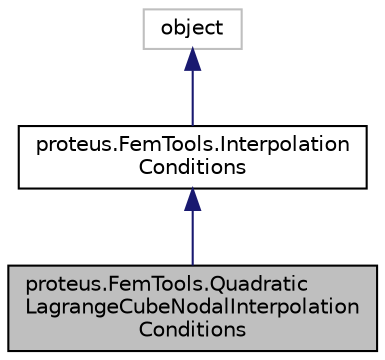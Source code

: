 digraph "proteus.FemTools.QuadraticLagrangeCubeNodalInterpolationConditions"
{
 // LATEX_PDF_SIZE
  edge [fontname="Helvetica",fontsize="10",labelfontname="Helvetica",labelfontsize="10"];
  node [fontname="Helvetica",fontsize="10",shape=record];
  Node1 [label="proteus.FemTools.Quadratic\lLagrangeCubeNodalInterpolation\lConditions",height=0.2,width=0.4,color="black", fillcolor="grey75", style="filled", fontcolor="black",tooltip=" "];
  Node2 -> Node1 [dir="back",color="midnightblue",fontsize="10",style="solid",fontname="Helvetica"];
  Node2 [label="proteus.FemTools.Interpolation\lConditions",height=0.2,width=0.4,color="black", fillcolor="white", style="filled",URL="$classproteus_1_1FemTools_1_1InterpolationConditions.html",tooltip=" "];
  Node3 -> Node2 [dir="back",color="midnightblue",fontsize="10",style="solid",fontname="Helvetica"];
  Node3 [label="object",height=0.2,width=0.4,color="grey75", fillcolor="white", style="filled",tooltip=" "];
}
